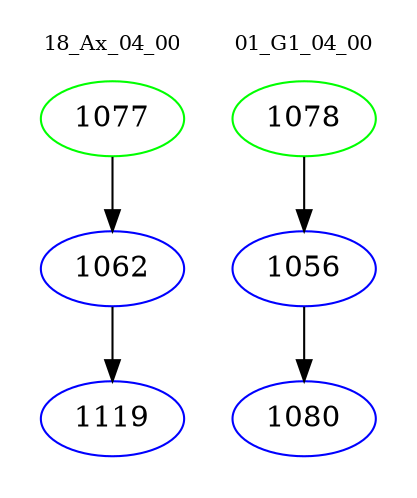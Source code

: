 digraph{
subgraph cluster_0 {
color = white
label = "18_Ax_04_00";
fontsize=10;
T0_1077 [label="1077", color="green"]
T0_1077 -> T0_1062 [color="black"]
T0_1062 [label="1062", color="blue"]
T0_1062 -> T0_1119 [color="black"]
T0_1119 [label="1119", color="blue"]
}
subgraph cluster_1 {
color = white
label = "01_G1_04_00";
fontsize=10;
T1_1078 [label="1078", color="green"]
T1_1078 -> T1_1056 [color="black"]
T1_1056 [label="1056", color="blue"]
T1_1056 -> T1_1080 [color="black"]
T1_1080 [label="1080", color="blue"]
}
}
